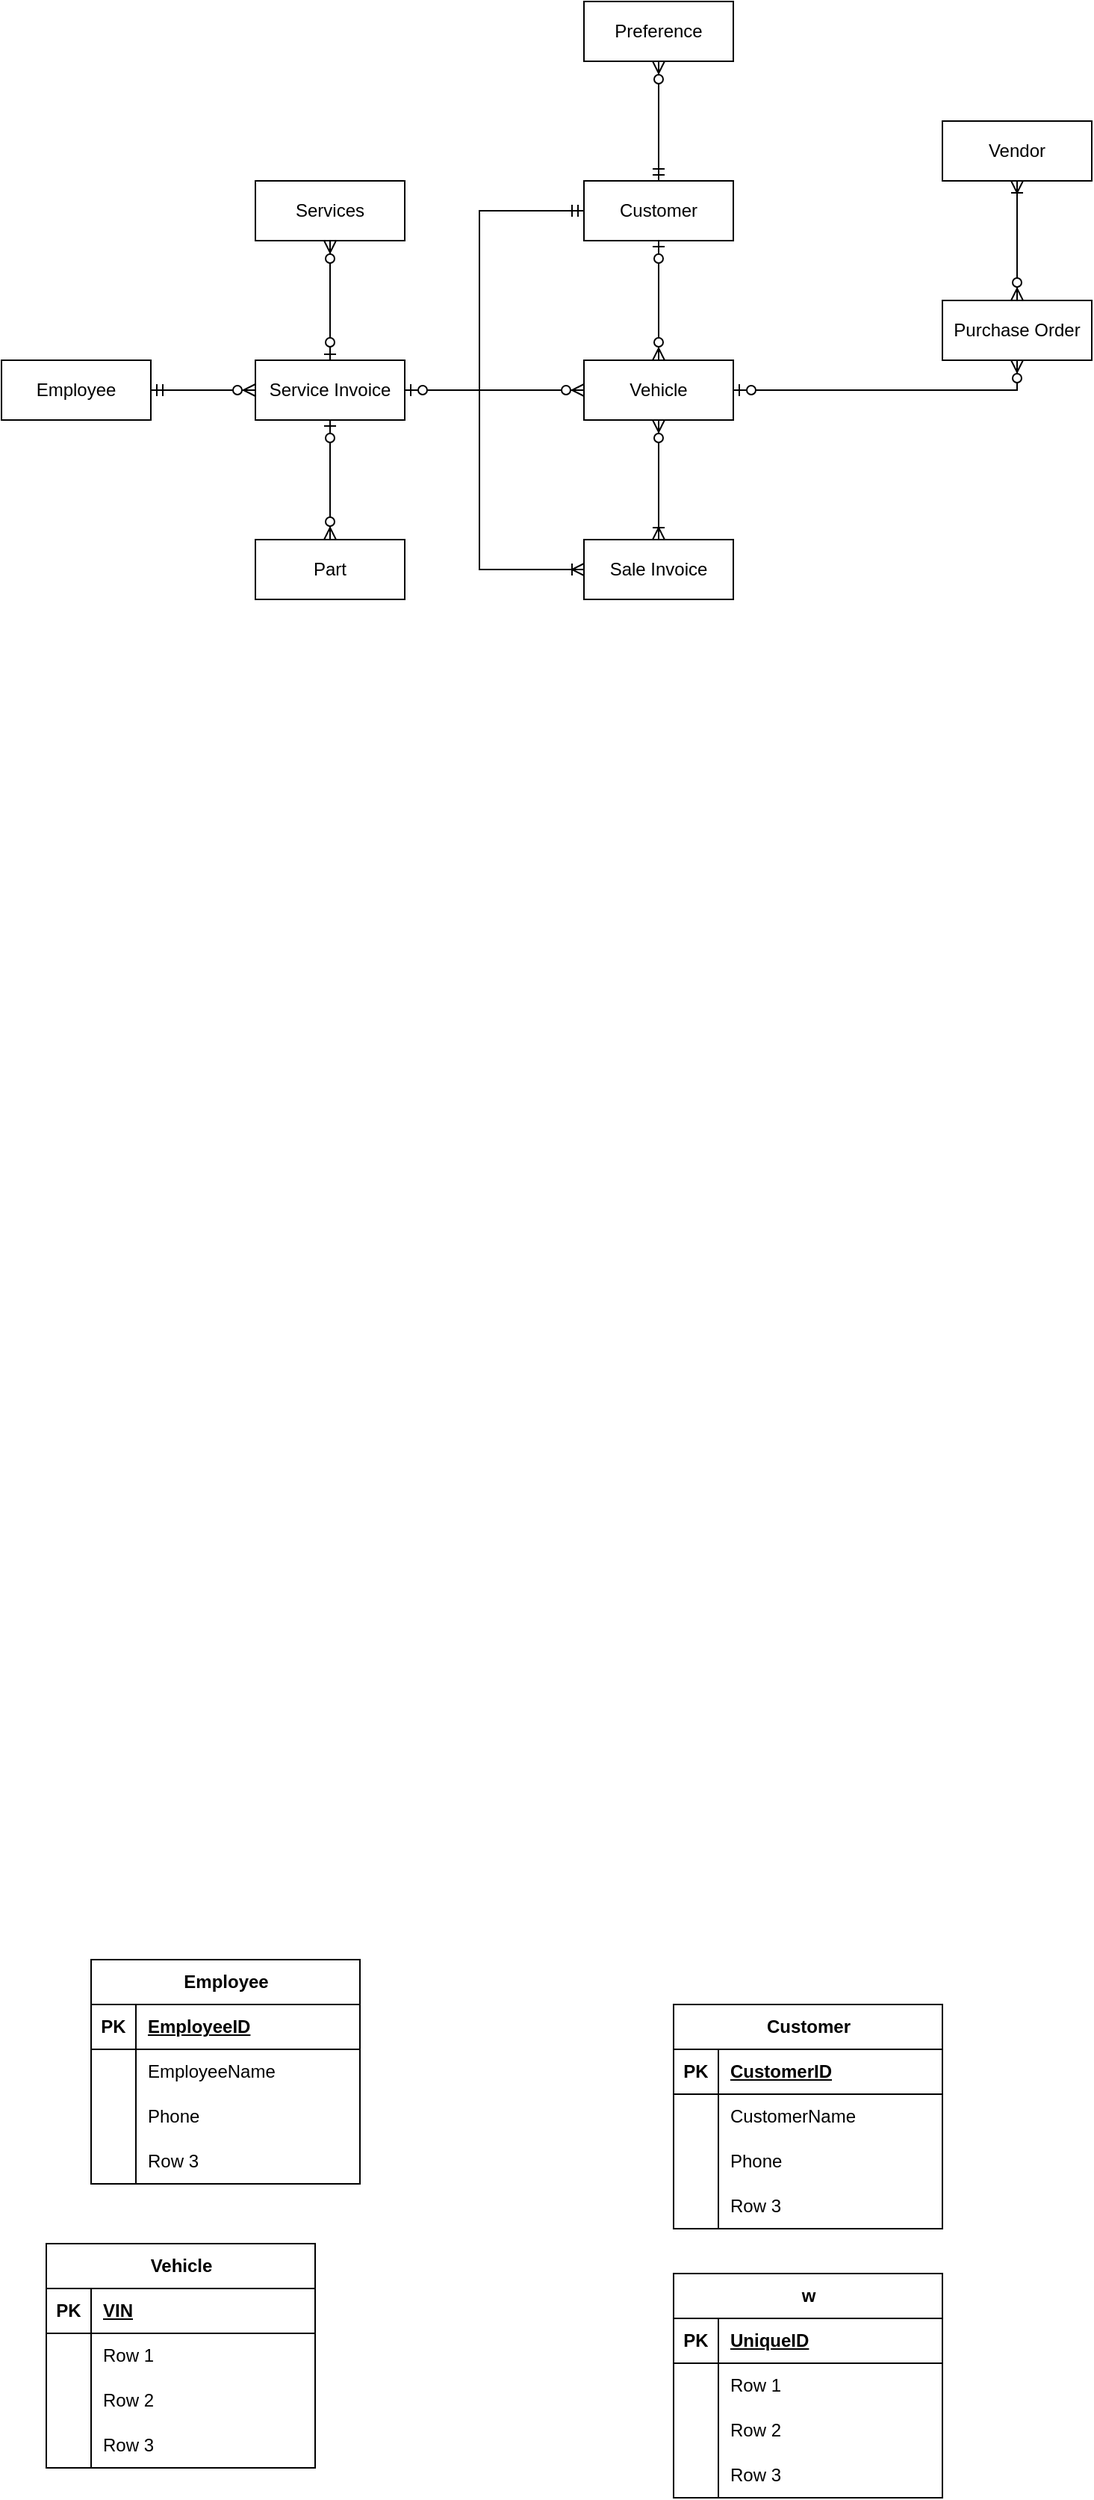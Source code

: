 <mxfile version="21.2.7" type="github">
  <diagram id="R2lEEEUBdFMjLlhIrx00" name="Page-1">
    <mxGraphModel dx="1433" dy="620" grid="1" gridSize="10" guides="1" tooltips="1" connect="1" arrows="1" fold="1" page="1" pageScale="1" pageWidth="850" pageHeight="1100" math="0" shadow="0" extFonts="Permanent Marker^https://fonts.googleapis.com/css?family=Permanent+Marker">
      <root>
        <mxCell id="0" />
        <mxCell id="1" parent="0" />
        <mxCell id="oXZxkqRxfTg1j08WPur6-1" value="Preference" style="whiteSpace=wrap;html=1;align=center;" vertex="1" parent="1">
          <mxGeometry x="400" y="200" width="100" height="40" as="geometry" />
        </mxCell>
        <mxCell id="oXZxkqRxfTg1j08WPur6-2" value="Sale Invoice" style="whiteSpace=wrap;html=1;align=center;" vertex="1" parent="1">
          <mxGeometry x="400" y="560" width="100" height="40" as="geometry" />
        </mxCell>
        <mxCell id="oXZxkqRxfTg1j08WPur6-3" value="Vendor" style="whiteSpace=wrap;html=1;align=center;" vertex="1" parent="1">
          <mxGeometry x="640" y="280" width="100" height="40" as="geometry" />
        </mxCell>
        <mxCell id="oXZxkqRxfTg1j08WPur6-4" value="Customer" style="whiteSpace=wrap;html=1;align=center;" vertex="1" parent="1">
          <mxGeometry x="400" y="320" width="100" height="40" as="geometry" />
        </mxCell>
        <mxCell id="oXZxkqRxfTg1j08WPur6-5" value="Purchase Order" style="whiteSpace=wrap;html=1;align=center;" vertex="1" parent="1">
          <mxGeometry x="640" y="400" width="100" height="40" as="geometry" />
        </mxCell>
        <mxCell id="oXZxkqRxfTg1j08WPur6-6" value="Employee" style="whiteSpace=wrap;html=1;align=center;" vertex="1" parent="1">
          <mxGeometry x="10" y="440" width="100" height="40" as="geometry" />
        </mxCell>
        <mxCell id="oXZxkqRxfTg1j08WPur6-9" value="Service Invoice" style="whiteSpace=wrap;html=1;align=center;" vertex="1" parent="1">
          <mxGeometry x="180" y="440" width="100" height="40" as="geometry" />
        </mxCell>
        <mxCell id="oXZxkqRxfTg1j08WPur6-10" value="Services " style="whiteSpace=wrap;html=1;align=center;" vertex="1" parent="1">
          <mxGeometry x="180" y="320" width="100" height="40" as="geometry" />
        </mxCell>
        <mxCell id="oXZxkqRxfTg1j08WPur6-12" value="Part" style="whiteSpace=wrap;html=1;align=center;" vertex="1" parent="1">
          <mxGeometry x="180" y="560" width="100" height="40" as="geometry" />
        </mxCell>
        <mxCell id="oXZxkqRxfTg1j08WPur6-13" value="Employee" style="shape=table;startSize=30;container=1;collapsible=1;childLayout=tableLayout;fixedRows=1;rowLines=0;fontStyle=1;align=center;resizeLast=1;html=1;" vertex="1" parent="1">
          <mxGeometry x="70" y="1510" width="180" height="150" as="geometry" />
        </mxCell>
        <mxCell id="oXZxkqRxfTg1j08WPur6-14" value="" style="shape=tableRow;horizontal=0;startSize=0;swimlaneHead=0;swimlaneBody=0;fillColor=none;collapsible=0;dropTarget=0;points=[[0,0.5],[1,0.5]];portConstraint=eastwest;top=0;left=0;right=0;bottom=1;" vertex="1" parent="oXZxkqRxfTg1j08WPur6-13">
          <mxGeometry y="30" width="180" height="30" as="geometry" />
        </mxCell>
        <mxCell id="oXZxkqRxfTg1j08WPur6-15" value="PK" style="shape=partialRectangle;connectable=0;fillColor=none;top=0;left=0;bottom=0;right=0;fontStyle=1;overflow=hidden;whiteSpace=wrap;html=1;" vertex="1" parent="oXZxkqRxfTg1j08WPur6-14">
          <mxGeometry width="30" height="30" as="geometry">
            <mxRectangle width="30" height="30" as="alternateBounds" />
          </mxGeometry>
        </mxCell>
        <mxCell id="oXZxkqRxfTg1j08WPur6-16" value="EmployeeID" style="shape=partialRectangle;connectable=0;fillColor=none;top=0;left=0;bottom=0;right=0;align=left;spacingLeft=6;fontStyle=5;overflow=hidden;whiteSpace=wrap;html=1;" vertex="1" parent="oXZxkqRxfTg1j08WPur6-14">
          <mxGeometry x="30" width="150" height="30" as="geometry">
            <mxRectangle width="150" height="30" as="alternateBounds" />
          </mxGeometry>
        </mxCell>
        <mxCell id="oXZxkqRxfTg1j08WPur6-17" value="" style="shape=tableRow;horizontal=0;startSize=0;swimlaneHead=0;swimlaneBody=0;fillColor=none;collapsible=0;dropTarget=0;points=[[0,0.5],[1,0.5]];portConstraint=eastwest;top=0;left=0;right=0;bottom=0;" vertex="1" parent="oXZxkqRxfTg1j08WPur6-13">
          <mxGeometry y="60" width="180" height="30" as="geometry" />
        </mxCell>
        <mxCell id="oXZxkqRxfTg1j08WPur6-18" value="" style="shape=partialRectangle;connectable=0;fillColor=none;top=0;left=0;bottom=0;right=0;editable=1;overflow=hidden;whiteSpace=wrap;html=1;" vertex="1" parent="oXZxkqRxfTg1j08WPur6-17">
          <mxGeometry width="30" height="30" as="geometry">
            <mxRectangle width="30" height="30" as="alternateBounds" />
          </mxGeometry>
        </mxCell>
        <mxCell id="oXZxkqRxfTg1j08WPur6-19" value="EmployeeName" style="shape=partialRectangle;connectable=0;fillColor=none;top=0;left=0;bottom=0;right=0;align=left;spacingLeft=6;overflow=hidden;whiteSpace=wrap;html=1;" vertex="1" parent="oXZxkqRxfTg1j08WPur6-17">
          <mxGeometry x="30" width="150" height="30" as="geometry">
            <mxRectangle width="150" height="30" as="alternateBounds" />
          </mxGeometry>
        </mxCell>
        <mxCell id="oXZxkqRxfTg1j08WPur6-20" value="" style="shape=tableRow;horizontal=0;startSize=0;swimlaneHead=0;swimlaneBody=0;fillColor=none;collapsible=0;dropTarget=0;points=[[0,0.5],[1,0.5]];portConstraint=eastwest;top=0;left=0;right=0;bottom=0;" vertex="1" parent="oXZxkqRxfTg1j08WPur6-13">
          <mxGeometry y="90" width="180" height="30" as="geometry" />
        </mxCell>
        <mxCell id="oXZxkqRxfTg1j08WPur6-21" value="" style="shape=partialRectangle;connectable=0;fillColor=none;top=0;left=0;bottom=0;right=0;editable=1;overflow=hidden;whiteSpace=wrap;html=1;" vertex="1" parent="oXZxkqRxfTg1j08WPur6-20">
          <mxGeometry width="30" height="30" as="geometry">
            <mxRectangle width="30" height="30" as="alternateBounds" />
          </mxGeometry>
        </mxCell>
        <mxCell id="oXZxkqRxfTg1j08WPur6-22" value="Phone" style="shape=partialRectangle;connectable=0;fillColor=none;top=0;left=0;bottom=0;right=0;align=left;spacingLeft=6;overflow=hidden;whiteSpace=wrap;html=1;" vertex="1" parent="oXZxkqRxfTg1j08WPur6-20">
          <mxGeometry x="30" width="150" height="30" as="geometry">
            <mxRectangle width="150" height="30" as="alternateBounds" />
          </mxGeometry>
        </mxCell>
        <mxCell id="oXZxkqRxfTg1j08WPur6-23" value="" style="shape=tableRow;horizontal=0;startSize=0;swimlaneHead=0;swimlaneBody=0;fillColor=none;collapsible=0;dropTarget=0;points=[[0,0.5],[1,0.5]];portConstraint=eastwest;top=0;left=0;right=0;bottom=0;" vertex="1" parent="oXZxkqRxfTg1j08WPur6-13">
          <mxGeometry y="120" width="180" height="30" as="geometry" />
        </mxCell>
        <mxCell id="oXZxkqRxfTg1j08WPur6-24" value="" style="shape=partialRectangle;connectable=0;fillColor=none;top=0;left=0;bottom=0;right=0;editable=1;overflow=hidden;whiteSpace=wrap;html=1;" vertex="1" parent="oXZxkqRxfTg1j08WPur6-23">
          <mxGeometry width="30" height="30" as="geometry">
            <mxRectangle width="30" height="30" as="alternateBounds" />
          </mxGeometry>
        </mxCell>
        <mxCell id="oXZxkqRxfTg1j08WPur6-25" value="Row 3" style="shape=partialRectangle;connectable=0;fillColor=none;top=0;left=0;bottom=0;right=0;align=left;spacingLeft=6;overflow=hidden;whiteSpace=wrap;html=1;" vertex="1" parent="oXZxkqRxfTg1j08WPur6-23">
          <mxGeometry x="30" width="150" height="30" as="geometry">
            <mxRectangle width="150" height="30" as="alternateBounds" />
          </mxGeometry>
        </mxCell>
        <mxCell id="oXZxkqRxfTg1j08WPur6-26" value="Customer" style="shape=table;startSize=30;container=1;collapsible=1;childLayout=tableLayout;fixedRows=1;rowLines=0;fontStyle=1;align=center;resizeLast=1;html=1;" vertex="1" parent="1">
          <mxGeometry x="460" y="1540" width="180" height="150" as="geometry" />
        </mxCell>
        <mxCell id="oXZxkqRxfTg1j08WPur6-27" value="" style="shape=tableRow;horizontal=0;startSize=0;swimlaneHead=0;swimlaneBody=0;fillColor=none;collapsible=0;dropTarget=0;points=[[0,0.5],[1,0.5]];portConstraint=eastwest;top=0;left=0;right=0;bottom=1;" vertex="1" parent="oXZxkqRxfTg1j08WPur6-26">
          <mxGeometry y="30" width="180" height="30" as="geometry" />
        </mxCell>
        <mxCell id="oXZxkqRxfTg1j08WPur6-28" value="PK" style="shape=partialRectangle;connectable=0;fillColor=none;top=0;left=0;bottom=0;right=0;fontStyle=1;overflow=hidden;whiteSpace=wrap;html=1;" vertex="1" parent="oXZxkqRxfTg1j08WPur6-27">
          <mxGeometry width="30" height="30" as="geometry">
            <mxRectangle width="30" height="30" as="alternateBounds" />
          </mxGeometry>
        </mxCell>
        <mxCell id="oXZxkqRxfTg1j08WPur6-29" value="CustomerID" style="shape=partialRectangle;connectable=0;fillColor=none;top=0;left=0;bottom=0;right=0;align=left;spacingLeft=6;fontStyle=5;overflow=hidden;whiteSpace=wrap;html=1;" vertex="1" parent="oXZxkqRxfTg1j08WPur6-27">
          <mxGeometry x="30" width="150" height="30" as="geometry">
            <mxRectangle width="150" height="30" as="alternateBounds" />
          </mxGeometry>
        </mxCell>
        <mxCell id="oXZxkqRxfTg1j08WPur6-30" value="" style="shape=tableRow;horizontal=0;startSize=0;swimlaneHead=0;swimlaneBody=0;fillColor=none;collapsible=0;dropTarget=0;points=[[0,0.5],[1,0.5]];portConstraint=eastwest;top=0;left=0;right=0;bottom=0;" vertex="1" parent="oXZxkqRxfTg1j08WPur6-26">
          <mxGeometry y="60" width="180" height="30" as="geometry" />
        </mxCell>
        <mxCell id="oXZxkqRxfTg1j08WPur6-31" value="" style="shape=partialRectangle;connectable=0;fillColor=none;top=0;left=0;bottom=0;right=0;editable=1;overflow=hidden;whiteSpace=wrap;html=1;" vertex="1" parent="oXZxkqRxfTg1j08WPur6-30">
          <mxGeometry width="30" height="30" as="geometry">
            <mxRectangle width="30" height="30" as="alternateBounds" />
          </mxGeometry>
        </mxCell>
        <mxCell id="oXZxkqRxfTg1j08WPur6-32" value="CustomerName" style="shape=partialRectangle;connectable=0;fillColor=none;top=0;left=0;bottom=0;right=0;align=left;spacingLeft=6;overflow=hidden;whiteSpace=wrap;html=1;" vertex="1" parent="oXZxkqRxfTg1j08WPur6-30">
          <mxGeometry x="30" width="150" height="30" as="geometry">
            <mxRectangle width="150" height="30" as="alternateBounds" />
          </mxGeometry>
        </mxCell>
        <mxCell id="oXZxkqRxfTg1j08WPur6-33" value="" style="shape=tableRow;horizontal=0;startSize=0;swimlaneHead=0;swimlaneBody=0;fillColor=none;collapsible=0;dropTarget=0;points=[[0,0.5],[1,0.5]];portConstraint=eastwest;top=0;left=0;right=0;bottom=0;" vertex="1" parent="oXZxkqRxfTg1j08WPur6-26">
          <mxGeometry y="90" width="180" height="30" as="geometry" />
        </mxCell>
        <mxCell id="oXZxkqRxfTg1j08WPur6-34" value="" style="shape=partialRectangle;connectable=0;fillColor=none;top=0;left=0;bottom=0;right=0;editable=1;overflow=hidden;whiteSpace=wrap;html=1;" vertex="1" parent="oXZxkqRxfTg1j08WPur6-33">
          <mxGeometry width="30" height="30" as="geometry">
            <mxRectangle width="30" height="30" as="alternateBounds" />
          </mxGeometry>
        </mxCell>
        <mxCell id="oXZxkqRxfTg1j08WPur6-35" value="Phone" style="shape=partialRectangle;connectable=0;fillColor=none;top=0;left=0;bottom=0;right=0;align=left;spacingLeft=6;overflow=hidden;whiteSpace=wrap;html=1;" vertex="1" parent="oXZxkqRxfTg1j08WPur6-33">
          <mxGeometry x="30" width="150" height="30" as="geometry">
            <mxRectangle width="150" height="30" as="alternateBounds" />
          </mxGeometry>
        </mxCell>
        <mxCell id="oXZxkqRxfTg1j08WPur6-36" value="" style="shape=tableRow;horizontal=0;startSize=0;swimlaneHead=0;swimlaneBody=0;fillColor=none;collapsible=0;dropTarget=0;points=[[0,0.5],[1,0.5]];portConstraint=eastwest;top=0;left=0;right=0;bottom=0;" vertex="1" parent="oXZxkqRxfTg1j08WPur6-26">
          <mxGeometry y="120" width="180" height="30" as="geometry" />
        </mxCell>
        <mxCell id="oXZxkqRxfTg1j08WPur6-37" value="" style="shape=partialRectangle;connectable=0;fillColor=none;top=0;left=0;bottom=0;right=0;editable=1;overflow=hidden;whiteSpace=wrap;html=1;" vertex="1" parent="oXZxkqRxfTg1j08WPur6-36">
          <mxGeometry width="30" height="30" as="geometry">
            <mxRectangle width="30" height="30" as="alternateBounds" />
          </mxGeometry>
        </mxCell>
        <mxCell id="oXZxkqRxfTg1j08WPur6-38" value="Row 3" style="shape=partialRectangle;connectable=0;fillColor=none;top=0;left=0;bottom=0;right=0;align=left;spacingLeft=6;overflow=hidden;whiteSpace=wrap;html=1;" vertex="1" parent="oXZxkqRxfTg1j08WPur6-36">
          <mxGeometry x="30" width="150" height="30" as="geometry">
            <mxRectangle width="150" height="30" as="alternateBounds" />
          </mxGeometry>
        </mxCell>
        <mxCell id="oXZxkqRxfTg1j08WPur6-40" value="Vehicle" style="whiteSpace=wrap;html=1;align=center;" vertex="1" parent="1">
          <mxGeometry x="400" y="440" width="100" height="40" as="geometry" />
        </mxCell>
        <mxCell id="oXZxkqRxfTg1j08WPur6-41" value="" style="fontSize=12;html=1;endArrow=ERzeroToMany;startArrow=ERzeroToOne;rounded=0;entryX=0.5;entryY=0;entryDx=0;entryDy=0;exitX=0.5;exitY=1;exitDx=0;exitDy=0;" edge="1" parent="1" source="oXZxkqRxfTg1j08WPur6-4" target="oXZxkqRxfTg1j08WPur6-40">
          <mxGeometry width="100" height="100" relative="1" as="geometry">
            <mxPoint x="500" y="410" as="sourcePoint" />
            <mxPoint x="600" y="340" as="targetPoint" />
          </mxGeometry>
        </mxCell>
        <mxCell id="oXZxkqRxfTg1j08WPur6-42" value="" style="fontSize=12;html=1;endArrow=ERzeroToMany;startArrow=ERzeroToOne;rounded=0;entryX=0.5;entryY=1;entryDx=0;entryDy=0;exitX=1;exitY=0.5;exitDx=0;exitDy=0;" edge="1" parent="1" source="oXZxkqRxfTg1j08WPur6-40" target="oXZxkqRxfTg1j08WPur6-5">
          <mxGeometry width="100" height="100" relative="1" as="geometry">
            <mxPoint x="550" y="550" as="sourcePoint" />
            <mxPoint x="650" y="450" as="targetPoint" />
            <Array as="points">
              <mxPoint x="690" y="460" />
            </Array>
          </mxGeometry>
        </mxCell>
        <mxCell id="oXZxkqRxfTg1j08WPur6-44" value="" style="fontSize=12;html=1;endArrow=ERzeroToMany;startArrow=ERzeroToOne;rounded=0;entryX=0;entryY=0.5;entryDx=0;entryDy=0;exitX=1;exitY=0.5;exitDx=0;exitDy=0;" edge="1" parent="1" source="oXZxkqRxfTg1j08WPur6-9" target="oXZxkqRxfTg1j08WPur6-40">
          <mxGeometry width="100" height="100" relative="1" as="geometry">
            <mxPoint x="290" y="580" as="sourcePoint" />
            <mxPoint x="390" y="480" as="targetPoint" />
          </mxGeometry>
        </mxCell>
        <mxCell id="oXZxkqRxfTg1j08WPur6-46" value="" style="fontSize=12;html=1;endArrow=ERzeroToMany;startArrow=ERzeroToOne;rounded=0;exitX=0.5;exitY=1;exitDx=0;exitDy=0;entryX=0.5;entryY=0;entryDx=0;entryDy=0;" edge="1" parent="1" source="oXZxkqRxfTg1j08WPur6-9" target="oXZxkqRxfTg1j08WPur6-12">
          <mxGeometry width="100" height="100" relative="1" as="geometry">
            <mxPoint x="280" y="600" as="sourcePoint" />
            <mxPoint x="380" y="500" as="targetPoint" />
          </mxGeometry>
        </mxCell>
        <mxCell id="oXZxkqRxfTg1j08WPur6-47" value="" style="fontSize=12;html=1;endArrow=ERzeroToMany;startArrow=ERzeroToOne;rounded=0;entryX=0.5;entryY=1;entryDx=0;entryDy=0;exitX=0.5;exitY=0;exitDx=0;exitDy=0;" edge="1" parent="1" source="oXZxkqRxfTg1j08WPur6-9" target="oXZxkqRxfTg1j08WPur6-10">
          <mxGeometry width="100" height="100" relative="1" as="geometry">
            <mxPoint x="270" y="430" as="sourcePoint" />
            <mxPoint x="370" y="330" as="targetPoint" />
          </mxGeometry>
        </mxCell>
        <mxCell id="oXZxkqRxfTg1j08WPur6-49" value="" style="fontSize=12;html=1;endArrow=ERoneToMany;startArrow=ERzeroToMany;rounded=0;entryX=0.5;entryY=1;entryDx=0;entryDy=0;exitX=0.5;exitY=0;exitDx=0;exitDy=0;" edge="1" parent="1" source="oXZxkqRxfTg1j08WPur6-5" target="oXZxkqRxfTg1j08WPur6-3">
          <mxGeometry width="100" height="100" relative="1" as="geometry">
            <mxPoint x="380" y="470" as="sourcePoint" />
            <mxPoint x="480" y="370" as="targetPoint" />
          </mxGeometry>
        </mxCell>
        <mxCell id="oXZxkqRxfTg1j08WPur6-51" value="" style="fontSize=12;html=1;endArrow=ERzeroToMany;startArrow=ERmandOne;rounded=0;entryX=0;entryY=0.5;entryDx=0;entryDy=0;exitX=1;exitY=0.5;exitDx=0;exitDy=0;" edge="1" parent="1" source="oXZxkqRxfTg1j08WPur6-6" target="oXZxkqRxfTg1j08WPur6-9">
          <mxGeometry width="100" height="100" relative="1" as="geometry">
            <mxPoint x="80" y="620" as="sourcePoint" />
            <mxPoint x="180" y="520" as="targetPoint" />
          </mxGeometry>
        </mxCell>
        <mxCell id="oXZxkqRxfTg1j08WPur6-53" value="" style="fontSize=12;html=1;endArrow=ERoneToMany;startArrow=ERzeroToMany;rounded=0;exitX=0.5;exitY=1;exitDx=0;exitDy=0;entryX=0.5;entryY=0;entryDx=0;entryDy=0;" edge="1" parent="1" source="oXZxkqRxfTg1j08WPur6-40" target="oXZxkqRxfTg1j08WPur6-2">
          <mxGeometry width="100" height="100" relative="1" as="geometry">
            <mxPoint x="480" y="630" as="sourcePoint" />
            <mxPoint x="580" y="530" as="targetPoint" />
          </mxGeometry>
        </mxCell>
        <mxCell id="oXZxkqRxfTg1j08WPur6-54" value="" style="fontSize=12;html=1;endArrow=ERoneToMany;startArrow=ERmandOne;rounded=0;entryX=0;entryY=0.5;entryDx=0;entryDy=0;exitX=0;exitY=0.5;exitDx=0;exitDy=0;" edge="1" parent="1" source="oXZxkqRxfTg1j08WPur6-4" target="oXZxkqRxfTg1j08WPur6-2">
          <mxGeometry width="100" height="100" relative="1" as="geometry">
            <mxPoint x="290" y="510" as="sourcePoint" />
            <mxPoint x="390" y="410" as="targetPoint" />
            <Array as="points">
              <mxPoint x="330" y="340" />
              <mxPoint x="330" y="460" />
              <mxPoint x="330" y="580" />
            </Array>
          </mxGeometry>
        </mxCell>
        <mxCell id="oXZxkqRxfTg1j08WPur6-55" value="Vehicle" style="shape=table;startSize=30;container=1;collapsible=1;childLayout=tableLayout;fixedRows=1;rowLines=0;fontStyle=1;align=center;resizeLast=1;html=1;" vertex="1" parent="1">
          <mxGeometry x="40" y="1700" width="180" height="150" as="geometry" />
        </mxCell>
        <mxCell id="oXZxkqRxfTg1j08WPur6-56" value="" style="shape=tableRow;horizontal=0;startSize=0;swimlaneHead=0;swimlaneBody=0;fillColor=none;collapsible=0;dropTarget=0;points=[[0,0.5],[1,0.5]];portConstraint=eastwest;top=0;left=0;right=0;bottom=1;" vertex="1" parent="oXZxkqRxfTg1j08WPur6-55">
          <mxGeometry y="30" width="180" height="30" as="geometry" />
        </mxCell>
        <mxCell id="oXZxkqRxfTg1j08WPur6-57" value="PK" style="shape=partialRectangle;connectable=0;fillColor=none;top=0;left=0;bottom=0;right=0;fontStyle=1;overflow=hidden;whiteSpace=wrap;html=1;" vertex="1" parent="oXZxkqRxfTg1j08WPur6-56">
          <mxGeometry width="30" height="30" as="geometry">
            <mxRectangle width="30" height="30" as="alternateBounds" />
          </mxGeometry>
        </mxCell>
        <mxCell id="oXZxkqRxfTg1j08WPur6-58" value="VIN" style="shape=partialRectangle;connectable=0;fillColor=none;top=0;left=0;bottom=0;right=0;align=left;spacingLeft=6;fontStyle=5;overflow=hidden;whiteSpace=wrap;html=1;" vertex="1" parent="oXZxkqRxfTg1j08WPur6-56">
          <mxGeometry x="30" width="150" height="30" as="geometry">
            <mxRectangle width="150" height="30" as="alternateBounds" />
          </mxGeometry>
        </mxCell>
        <mxCell id="oXZxkqRxfTg1j08WPur6-59" value="" style="shape=tableRow;horizontal=0;startSize=0;swimlaneHead=0;swimlaneBody=0;fillColor=none;collapsible=0;dropTarget=0;points=[[0,0.5],[1,0.5]];portConstraint=eastwest;top=0;left=0;right=0;bottom=0;" vertex="1" parent="oXZxkqRxfTg1j08WPur6-55">
          <mxGeometry y="60" width="180" height="30" as="geometry" />
        </mxCell>
        <mxCell id="oXZxkqRxfTg1j08WPur6-60" value="" style="shape=partialRectangle;connectable=0;fillColor=none;top=0;left=0;bottom=0;right=0;editable=1;overflow=hidden;whiteSpace=wrap;html=1;" vertex="1" parent="oXZxkqRxfTg1j08WPur6-59">
          <mxGeometry width="30" height="30" as="geometry">
            <mxRectangle width="30" height="30" as="alternateBounds" />
          </mxGeometry>
        </mxCell>
        <mxCell id="oXZxkqRxfTg1j08WPur6-61" value="Row 1" style="shape=partialRectangle;connectable=0;fillColor=none;top=0;left=0;bottom=0;right=0;align=left;spacingLeft=6;overflow=hidden;whiteSpace=wrap;html=1;" vertex="1" parent="oXZxkqRxfTg1j08WPur6-59">
          <mxGeometry x="30" width="150" height="30" as="geometry">
            <mxRectangle width="150" height="30" as="alternateBounds" />
          </mxGeometry>
        </mxCell>
        <mxCell id="oXZxkqRxfTg1j08WPur6-62" value="" style="shape=tableRow;horizontal=0;startSize=0;swimlaneHead=0;swimlaneBody=0;fillColor=none;collapsible=0;dropTarget=0;points=[[0,0.5],[1,0.5]];portConstraint=eastwest;top=0;left=0;right=0;bottom=0;" vertex="1" parent="oXZxkqRxfTg1j08WPur6-55">
          <mxGeometry y="90" width="180" height="30" as="geometry" />
        </mxCell>
        <mxCell id="oXZxkqRxfTg1j08WPur6-63" value="" style="shape=partialRectangle;connectable=0;fillColor=none;top=0;left=0;bottom=0;right=0;editable=1;overflow=hidden;whiteSpace=wrap;html=1;" vertex="1" parent="oXZxkqRxfTg1j08WPur6-62">
          <mxGeometry width="30" height="30" as="geometry">
            <mxRectangle width="30" height="30" as="alternateBounds" />
          </mxGeometry>
        </mxCell>
        <mxCell id="oXZxkqRxfTg1j08WPur6-64" value="Row 2" style="shape=partialRectangle;connectable=0;fillColor=none;top=0;left=0;bottom=0;right=0;align=left;spacingLeft=6;overflow=hidden;whiteSpace=wrap;html=1;" vertex="1" parent="oXZxkqRxfTg1j08WPur6-62">
          <mxGeometry x="30" width="150" height="30" as="geometry">
            <mxRectangle width="150" height="30" as="alternateBounds" />
          </mxGeometry>
        </mxCell>
        <mxCell id="oXZxkqRxfTg1j08WPur6-65" value="" style="shape=tableRow;horizontal=0;startSize=0;swimlaneHead=0;swimlaneBody=0;fillColor=none;collapsible=0;dropTarget=0;points=[[0,0.5],[1,0.5]];portConstraint=eastwest;top=0;left=0;right=0;bottom=0;" vertex="1" parent="oXZxkqRxfTg1j08WPur6-55">
          <mxGeometry y="120" width="180" height="30" as="geometry" />
        </mxCell>
        <mxCell id="oXZxkqRxfTg1j08WPur6-66" value="" style="shape=partialRectangle;connectable=0;fillColor=none;top=0;left=0;bottom=0;right=0;editable=1;overflow=hidden;whiteSpace=wrap;html=1;" vertex="1" parent="oXZxkqRxfTg1j08WPur6-65">
          <mxGeometry width="30" height="30" as="geometry">
            <mxRectangle width="30" height="30" as="alternateBounds" />
          </mxGeometry>
        </mxCell>
        <mxCell id="oXZxkqRxfTg1j08WPur6-67" value="Row 3" style="shape=partialRectangle;connectable=0;fillColor=none;top=0;left=0;bottom=0;right=0;align=left;spacingLeft=6;overflow=hidden;whiteSpace=wrap;html=1;" vertex="1" parent="oXZxkqRxfTg1j08WPur6-65">
          <mxGeometry x="30" width="150" height="30" as="geometry">
            <mxRectangle width="150" height="30" as="alternateBounds" />
          </mxGeometry>
        </mxCell>
        <mxCell id="oXZxkqRxfTg1j08WPur6-68" value="w" style="shape=table;startSize=30;container=1;collapsible=1;childLayout=tableLayout;fixedRows=1;rowLines=0;fontStyle=1;align=center;resizeLast=1;html=1;" vertex="1" parent="1">
          <mxGeometry x="460" y="1720" width="180" height="150" as="geometry" />
        </mxCell>
        <mxCell id="oXZxkqRxfTg1j08WPur6-69" value="" style="shape=tableRow;horizontal=0;startSize=0;swimlaneHead=0;swimlaneBody=0;fillColor=none;collapsible=0;dropTarget=0;points=[[0,0.5],[1,0.5]];portConstraint=eastwest;top=0;left=0;right=0;bottom=1;" vertex="1" parent="oXZxkqRxfTg1j08WPur6-68">
          <mxGeometry y="30" width="180" height="30" as="geometry" />
        </mxCell>
        <mxCell id="oXZxkqRxfTg1j08WPur6-70" value="PK" style="shape=partialRectangle;connectable=0;fillColor=none;top=0;left=0;bottom=0;right=0;fontStyle=1;overflow=hidden;whiteSpace=wrap;html=1;" vertex="1" parent="oXZxkqRxfTg1j08WPur6-69">
          <mxGeometry width="30" height="30" as="geometry">
            <mxRectangle width="30" height="30" as="alternateBounds" />
          </mxGeometry>
        </mxCell>
        <mxCell id="oXZxkqRxfTg1j08WPur6-71" value="UniqueID" style="shape=partialRectangle;connectable=0;fillColor=none;top=0;left=0;bottom=0;right=0;align=left;spacingLeft=6;fontStyle=5;overflow=hidden;whiteSpace=wrap;html=1;" vertex="1" parent="oXZxkqRxfTg1j08WPur6-69">
          <mxGeometry x="30" width="150" height="30" as="geometry">
            <mxRectangle width="150" height="30" as="alternateBounds" />
          </mxGeometry>
        </mxCell>
        <mxCell id="oXZxkqRxfTg1j08WPur6-72" value="" style="shape=tableRow;horizontal=0;startSize=0;swimlaneHead=0;swimlaneBody=0;fillColor=none;collapsible=0;dropTarget=0;points=[[0,0.5],[1,0.5]];portConstraint=eastwest;top=0;left=0;right=0;bottom=0;" vertex="1" parent="oXZxkqRxfTg1j08WPur6-68">
          <mxGeometry y="60" width="180" height="30" as="geometry" />
        </mxCell>
        <mxCell id="oXZxkqRxfTg1j08WPur6-73" value="" style="shape=partialRectangle;connectable=0;fillColor=none;top=0;left=0;bottom=0;right=0;editable=1;overflow=hidden;whiteSpace=wrap;html=1;" vertex="1" parent="oXZxkqRxfTg1j08WPur6-72">
          <mxGeometry width="30" height="30" as="geometry">
            <mxRectangle width="30" height="30" as="alternateBounds" />
          </mxGeometry>
        </mxCell>
        <mxCell id="oXZxkqRxfTg1j08WPur6-74" value="Row 1" style="shape=partialRectangle;connectable=0;fillColor=none;top=0;left=0;bottom=0;right=0;align=left;spacingLeft=6;overflow=hidden;whiteSpace=wrap;html=1;" vertex="1" parent="oXZxkqRxfTg1j08WPur6-72">
          <mxGeometry x="30" width="150" height="30" as="geometry">
            <mxRectangle width="150" height="30" as="alternateBounds" />
          </mxGeometry>
        </mxCell>
        <mxCell id="oXZxkqRxfTg1j08WPur6-75" value="" style="shape=tableRow;horizontal=0;startSize=0;swimlaneHead=0;swimlaneBody=0;fillColor=none;collapsible=0;dropTarget=0;points=[[0,0.5],[1,0.5]];portConstraint=eastwest;top=0;left=0;right=0;bottom=0;" vertex="1" parent="oXZxkqRxfTg1j08WPur6-68">
          <mxGeometry y="90" width="180" height="30" as="geometry" />
        </mxCell>
        <mxCell id="oXZxkqRxfTg1j08WPur6-76" value="" style="shape=partialRectangle;connectable=0;fillColor=none;top=0;left=0;bottom=0;right=0;editable=1;overflow=hidden;whiteSpace=wrap;html=1;" vertex="1" parent="oXZxkqRxfTg1j08WPur6-75">
          <mxGeometry width="30" height="30" as="geometry">
            <mxRectangle width="30" height="30" as="alternateBounds" />
          </mxGeometry>
        </mxCell>
        <mxCell id="oXZxkqRxfTg1j08WPur6-77" value="Row 2" style="shape=partialRectangle;connectable=0;fillColor=none;top=0;left=0;bottom=0;right=0;align=left;spacingLeft=6;overflow=hidden;whiteSpace=wrap;html=1;" vertex="1" parent="oXZxkqRxfTg1j08WPur6-75">
          <mxGeometry x="30" width="150" height="30" as="geometry">
            <mxRectangle width="150" height="30" as="alternateBounds" />
          </mxGeometry>
        </mxCell>
        <mxCell id="oXZxkqRxfTg1j08WPur6-78" value="" style="shape=tableRow;horizontal=0;startSize=0;swimlaneHead=0;swimlaneBody=0;fillColor=none;collapsible=0;dropTarget=0;points=[[0,0.5],[1,0.5]];portConstraint=eastwest;top=0;left=0;right=0;bottom=0;" vertex="1" parent="oXZxkqRxfTg1j08WPur6-68">
          <mxGeometry y="120" width="180" height="30" as="geometry" />
        </mxCell>
        <mxCell id="oXZxkqRxfTg1j08WPur6-79" value="" style="shape=partialRectangle;connectable=0;fillColor=none;top=0;left=0;bottom=0;right=0;editable=1;overflow=hidden;whiteSpace=wrap;html=1;" vertex="1" parent="oXZxkqRxfTg1j08WPur6-78">
          <mxGeometry width="30" height="30" as="geometry">
            <mxRectangle width="30" height="30" as="alternateBounds" />
          </mxGeometry>
        </mxCell>
        <mxCell id="oXZxkqRxfTg1j08WPur6-80" value="Row 3" style="shape=partialRectangle;connectable=0;fillColor=none;top=0;left=0;bottom=0;right=0;align=left;spacingLeft=6;overflow=hidden;whiteSpace=wrap;html=1;" vertex="1" parent="oXZxkqRxfTg1j08WPur6-78">
          <mxGeometry x="30" width="150" height="30" as="geometry">
            <mxRectangle width="150" height="30" as="alternateBounds" />
          </mxGeometry>
        </mxCell>
        <mxCell id="oXZxkqRxfTg1j08WPur6-81" value="" style="fontSize=12;html=1;endArrow=ERzeroToMany;startArrow=ERmandOne;rounded=0;entryX=0.5;entryY=1;entryDx=0;entryDy=0;exitX=0.5;exitY=0;exitDx=0;exitDy=0;" edge="1" parent="1" source="oXZxkqRxfTg1j08WPur6-4" target="oXZxkqRxfTg1j08WPur6-1">
          <mxGeometry width="100" height="100" relative="1" as="geometry">
            <mxPoint x="340" y="210" as="sourcePoint" />
            <mxPoint x="440" y="110" as="targetPoint" />
          </mxGeometry>
        </mxCell>
      </root>
    </mxGraphModel>
  </diagram>
</mxfile>
